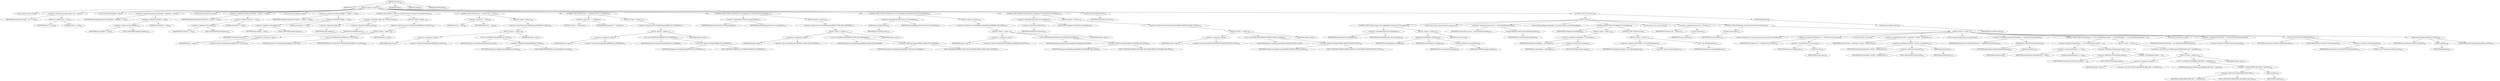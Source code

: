 digraph "execute" {  
"263" [label = <(METHOD,execute)<SUB>258</SUB>> ]
"20" [label = <(PARAM,this)<SUB>258</SUB>> ]
"264" [label = <(BLOCK,&lt;empty&gt;,&lt;empty&gt;)<SUB>258</SUB>> ]
"265" [label = <(LOCAL,boolean hasJar: boolean)> ]
"266" [label = <(&lt;operator&gt;.assignment,boolean hasJar = jar != null)<SUB>260</SUB>> ]
"267" [label = <(IDENTIFIER,hasJar,boolean hasJar = jar != null)<SUB>260</SUB>> ]
"268" [label = <(&lt;operator&gt;.notEquals,jar != null)<SUB>260</SUB>> ]
"269" [label = <(IDENTIFIER,jar,jar != null)<SUB>260</SUB>> ]
"270" [label = <(LITERAL,null,jar != null)<SUB>260</SUB>> ]
"271" [label = <(LOCAL,boolean hasSignedJar: boolean)> ]
"272" [label = <(&lt;operator&gt;.assignment,boolean hasSignedJar = signedjar != null)<SUB>261</SUB>> ]
"273" [label = <(IDENTIFIER,hasSignedJar,boolean hasSignedJar = signedjar != null)<SUB>261</SUB>> ]
"274" [label = <(&lt;operator&gt;.notEquals,signedjar != null)<SUB>261</SUB>> ]
"275" [label = <(&lt;operator&gt;.fieldAccess,this.signedjar)<SUB>261</SUB>> ]
"276" [label = <(IDENTIFIER,this,signedjar != null)<SUB>261</SUB>> ]
"277" [label = <(FIELD_IDENTIFIER,signedjar,signedjar)<SUB>261</SUB>> ]
"278" [label = <(LITERAL,null,signedjar != null)<SUB>261</SUB>> ]
"279" [label = <(LOCAL,boolean hasDestDir: boolean)> ]
"280" [label = <(&lt;operator&gt;.assignment,boolean hasDestDir = destDir != null)<SUB>262</SUB>> ]
"281" [label = <(IDENTIFIER,hasDestDir,boolean hasDestDir = destDir != null)<SUB>262</SUB>> ]
"282" [label = <(&lt;operator&gt;.notEquals,destDir != null)<SUB>262</SUB>> ]
"283" [label = <(&lt;operator&gt;.fieldAccess,this.destDir)<SUB>262</SUB>> ]
"284" [label = <(IDENTIFIER,this,destDir != null)<SUB>262</SUB>> ]
"285" [label = <(FIELD_IDENTIFIER,destDir,destDir)<SUB>262</SUB>> ]
"286" [label = <(LITERAL,null,destDir != null)<SUB>262</SUB>> ]
"287" [label = <(LOCAL,boolean hasMapper: boolean)> ]
"288" [label = <(&lt;operator&gt;.assignment,boolean hasMapper = mapper != null)<SUB>263</SUB>> ]
"289" [label = <(IDENTIFIER,hasMapper,boolean hasMapper = mapper != null)<SUB>263</SUB>> ]
"290" [label = <(&lt;operator&gt;.notEquals,mapper != null)<SUB>263</SUB>> ]
"291" [label = <(&lt;operator&gt;.fieldAccess,this.mapper)<SUB>263</SUB>> ]
"292" [label = <(IDENTIFIER,this,mapper != null)<SUB>263</SUB>> ]
"293" [label = <(FIELD_IDENTIFIER,mapper,mapper)<SUB>263</SUB>> ]
"294" [label = <(LITERAL,null,mapper != null)<SUB>263</SUB>> ]
"295" [label = <(CONTROL_STRUCTURE,if (!hasJar &amp;&amp; !hasResources()),if (!hasJar &amp;&amp; !hasResources()))<SUB>265</SUB>> ]
"296" [label = <(&lt;operator&gt;.logicalAnd,!hasJar &amp;&amp; !hasResources())<SUB>265</SUB>> ]
"297" [label = <(&lt;operator&gt;.logicalNot,!hasJar)<SUB>265</SUB>> ]
"298" [label = <(IDENTIFIER,hasJar,!hasJar)<SUB>265</SUB>> ]
"299" [label = <(&lt;operator&gt;.logicalNot,!hasResources())<SUB>265</SUB>> ]
"300" [label = <(hasResources,hasResources())<SUB>265</SUB>> ]
"19" [label = <(IDENTIFIER,this,hasResources())<SUB>265</SUB>> ]
"301" [label = <(BLOCK,&lt;empty&gt;,&lt;empty&gt;)<SUB>265</SUB>> ]
"302" [label = <(&lt;operator&gt;.throw,throw new BuildException(ERROR_NO_SOURCE);)<SUB>266</SUB>> ]
"303" [label = <(BLOCK,&lt;empty&gt;,&lt;empty&gt;)<SUB>266</SUB>> ]
"304" [label = <(&lt;operator&gt;.assignment,&lt;empty&gt;)> ]
"305" [label = <(IDENTIFIER,$obj1,&lt;empty&gt;)> ]
"306" [label = <(&lt;operator&gt;.alloc,new BuildException(ERROR_NO_SOURCE))<SUB>266</SUB>> ]
"307" [label = <(&lt;init&gt;,new BuildException(ERROR_NO_SOURCE))<SUB>266</SUB>> ]
"308" [label = <(IDENTIFIER,$obj1,new BuildException(ERROR_NO_SOURCE))> ]
"309" [label = <(IDENTIFIER,ERROR_NO_SOURCE,new BuildException(ERROR_NO_SOURCE))<SUB>266</SUB>> ]
"310" [label = <(IDENTIFIER,$obj1,&lt;empty&gt;)> ]
"311" [label = <(CONTROL_STRUCTURE,if (null == alias),if (null == alias))<SUB>268</SUB>> ]
"312" [label = <(&lt;operator&gt;.equals,null == alias)<SUB>268</SUB>> ]
"313" [label = <(LITERAL,null,null == alias)<SUB>268</SUB>> ]
"314" [label = <(IDENTIFIER,alias,null == alias)<SUB>268</SUB>> ]
"315" [label = <(BLOCK,&lt;empty&gt;,&lt;empty&gt;)<SUB>268</SUB>> ]
"316" [label = <(&lt;operator&gt;.throw,throw new BuildException(ERROR_NO_ALIAS);)<SUB>269</SUB>> ]
"317" [label = <(BLOCK,&lt;empty&gt;,&lt;empty&gt;)<SUB>269</SUB>> ]
"318" [label = <(&lt;operator&gt;.assignment,&lt;empty&gt;)> ]
"319" [label = <(IDENTIFIER,$obj2,&lt;empty&gt;)> ]
"320" [label = <(&lt;operator&gt;.alloc,new BuildException(ERROR_NO_ALIAS))<SUB>269</SUB>> ]
"321" [label = <(&lt;init&gt;,new BuildException(ERROR_NO_ALIAS))<SUB>269</SUB>> ]
"322" [label = <(IDENTIFIER,$obj2,new BuildException(ERROR_NO_ALIAS))> ]
"323" [label = <(&lt;operator&gt;.fieldAccess,SignJar.ERROR_NO_ALIAS)<SUB>269</SUB>> ]
"324" [label = <(IDENTIFIER,SignJar,new BuildException(ERROR_NO_ALIAS))<SUB>269</SUB>> ]
"325" [label = <(FIELD_IDENTIFIER,ERROR_NO_ALIAS,ERROR_NO_ALIAS)<SUB>269</SUB>> ]
"326" [label = <(IDENTIFIER,$obj2,&lt;empty&gt;)> ]
"327" [label = <(CONTROL_STRUCTURE,if (null == storepass),if (null == storepass))<SUB>272</SUB>> ]
"328" [label = <(&lt;operator&gt;.equals,null == storepass)<SUB>272</SUB>> ]
"329" [label = <(LITERAL,null,null == storepass)<SUB>272</SUB>> ]
"330" [label = <(IDENTIFIER,storepass,null == storepass)<SUB>272</SUB>> ]
"331" [label = <(BLOCK,&lt;empty&gt;,&lt;empty&gt;)<SUB>272</SUB>> ]
"332" [label = <(&lt;operator&gt;.throw,throw new BuildException(ERROR_NO_STOREPASS);)<SUB>273</SUB>> ]
"333" [label = <(BLOCK,&lt;empty&gt;,&lt;empty&gt;)<SUB>273</SUB>> ]
"334" [label = <(&lt;operator&gt;.assignment,&lt;empty&gt;)> ]
"335" [label = <(IDENTIFIER,$obj3,&lt;empty&gt;)> ]
"336" [label = <(&lt;operator&gt;.alloc,new BuildException(ERROR_NO_STOREPASS))<SUB>273</SUB>> ]
"337" [label = <(&lt;init&gt;,new BuildException(ERROR_NO_STOREPASS))<SUB>273</SUB>> ]
"338" [label = <(IDENTIFIER,$obj3,new BuildException(ERROR_NO_STOREPASS))> ]
"339" [label = <(&lt;operator&gt;.fieldAccess,SignJar.ERROR_NO_STOREPASS)<SUB>273</SUB>> ]
"340" [label = <(IDENTIFIER,SignJar,new BuildException(ERROR_NO_STOREPASS))<SUB>273</SUB>> ]
"341" [label = <(FIELD_IDENTIFIER,ERROR_NO_STOREPASS,ERROR_NO_STOREPASS)<SUB>273</SUB>> ]
"342" [label = <(IDENTIFIER,$obj3,&lt;empty&gt;)> ]
"343" [label = <(CONTROL_STRUCTURE,if (hasDestDir &amp;&amp; hasSignedJar),if (hasDestDir &amp;&amp; hasSignedJar))<SUB>276</SUB>> ]
"344" [label = <(&lt;operator&gt;.logicalAnd,hasDestDir &amp;&amp; hasSignedJar)<SUB>276</SUB>> ]
"345" [label = <(IDENTIFIER,hasDestDir,hasDestDir &amp;&amp; hasSignedJar)<SUB>276</SUB>> ]
"346" [label = <(IDENTIFIER,hasSignedJar,hasDestDir &amp;&amp; hasSignedJar)<SUB>276</SUB>> ]
"347" [label = <(BLOCK,&lt;empty&gt;,&lt;empty&gt;)<SUB>276</SUB>> ]
"348" [label = <(&lt;operator&gt;.throw,throw new BuildException(ERROR_TODIR_AND_SIGNEDJAR);)<SUB>277</SUB>> ]
"349" [label = <(BLOCK,&lt;empty&gt;,&lt;empty&gt;)<SUB>277</SUB>> ]
"350" [label = <(&lt;operator&gt;.assignment,&lt;empty&gt;)> ]
"351" [label = <(IDENTIFIER,$obj4,&lt;empty&gt;)> ]
"352" [label = <(&lt;operator&gt;.alloc,new BuildException(ERROR_TODIR_AND_SIGNEDJAR))<SUB>277</SUB>> ]
"353" [label = <(&lt;init&gt;,new BuildException(ERROR_TODIR_AND_SIGNEDJAR))<SUB>277</SUB>> ]
"354" [label = <(IDENTIFIER,$obj4,new BuildException(ERROR_TODIR_AND_SIGNEDJAR))> ]
"355" [label = <(&lt;operator&gt;.fieldAccess,SignJar.ERROR_TODIR_AND_SIGNEDJAR)<SUB>277</SUB>> ]
"356" [label = <(IDENTIFIER,SignJar,new BuildException(ERROR_TODIR_AND_SIGNEDJAR))<SUB>277</SUB>> ]
"357" [label = <(FIELD_IDENTIFIER,ERROR_TODIR_AND_SIGNEDJAR,ERROR_TODIR_AND_SIGNEDJAR)<SUB>277</SUB>> ]
"358" [label = <(IDENTIFIER,$obj4,&lt;empty&gt;)> ]
"359" [label = <(CONTROL_STRUCTURE,if (hasResources() &amp;&amp; hasSignedJar),if (hasResources() &amp;&amp; hasSignedJar))<SUB>281</SUB>> ]
"360" [label = <(&lt;operator&gt;.logicalAnd,hasResources() &amp;&amp; hasSignedJar)<SUB>281</SUB>> ]
"361" [label = <(hasResources,hasResources())<SUB>281</SUB>> ]
"21" [label = <(IDENTIFIER,this,hasResources())<SUB>281</SUB>> ]
"362" [label = <(IDENTIFIER,hasSignedJar,hasResources() &amp;&amp; hasSignedJar)<SUB>281</SUB>> ]
"363" [label = <(BLOCK,&lt;empty&gt;,&lt;empty&gt;)<SUB>281</SUB>> ]
"364" [label = <(&lt;operator&gt;.throw,throw new BuildException(ERROR_SIGNEDJAR_AND_PATHS);)<SUB>282</SUB>> ]
"365" [label = <(BLOCK,&lt;empty&gt;,&lt;empty&gt;)<SUB>282</SUB>> ]
"366" [label = <(&lt;operator&gt;.assignment,&lt;empty&gt;)> ]
"367" [label = <(IDENTIFIER,$obj5,&lt;empty&gt;)> ]
"368" [label = <(&lt;operator&gt;.alloc,new BuildException(ERROR_SIGNEDJAR_AND_PATHS))<SUB>282</SUB>> ]
"369" [label = <(&lt;init&gt;,new BuildException(ERROR_SIGNEDJAR_AND_PATHS))<SUB>282</SUB>> ]
"370" [label = <(IDENTIFIER,$obj5,new BuildException(ERROR_SIGNEDJAR_AND_PATHS))> ]
"371" [label = <(&lt;operator&gt;.fieldAccess,SignJar.ERROR_SIGNEDJAR_AND_PATHS)<SUB>282</SUB>> ]
"372" [label = <(IDENTIFIER,SignJar,new BuildException(ERROR_SIGNEDJAR_AND_PATHS))<SUB>282</SUB>> ]
"373" [label = <(FIELD_IDENTIFIER,ERROR_SIGNEDJAR_AND_PATHS,ERROR_SIGNEDJAR_AND_PATHS)<SUB>282</SUB>> ]
"374" [label = <(IDENTIFIER,$obj5,&lt;empty&gt;)> ]
"375" [label = <(CONTROL_STRUCTURE,if (!hasDestDir &amp;&amp; hasMapper),if (!hasDestDir &amp;&amp; hasMapper))<SUB>287</SUB>> ]
"376" [label = <(&lt;operator&gt;.logicalAnd,!hasDestDir &amp;&amp; hasMapper)<SUB>287</SUB>> ]
"377" [label = <(&lt;operator&gt;.logicalNot,!hasDestDir)<SUB>287</SUB>> ]
"378" [label = <(IDENTIFIER,hasDestDir,!hasDestDir)<SUB>287</SUB>> ]
"379" [label = <(IDENTIFIER,hasMapper,!hasDestDir &amp;&amp; hasMapper)<SUB>287</SUB>> ]
"380" [label = <(BLOCK,&lt;empty&gt;,&lt;empty&gt;)<SUB>287</SUB>> ]
"381" [label = <(&lt;operator&gt;.throw,throw new BuildException(ERROR_MAPPER_WITHOUT_DEST);)<SUB>288</SUB>> ]
"382" [label = <(BLOCK,&lt;empty&gt;,&lt;empty&gt;)<SUB>288</SUB>> ]
"383" [label = <(&lt;operator&gt;.assignment,&lt;empty&gt;)> ]
"384" [label = <(IDENTIFIER,$obj6,&lt;empty&gt;)> ]
"385" [label = <(&lt;operator&gt;.alloc,new BuildException(ERROR_MAPPER_WITHOUT_DEST))<SUB>288</SUB>> ]
"386" [label = <(&lt;init&gt;,new BuildException(ERROR_MAPPER_WITHOUT_DEST))<SUB>288</SUB>> ]
"387" [label = <(IDENTIFIER,$obj6,new BuildException(ERROR_MAPPER_WITHOUT_DEST))> ]
"388" [label = <(&lt;operator&gt;.fieldAccess,SignJar.ERROR_MAPPER_WITHOUT_DEST)<SUB>288</SUB>> ]
"389" [label = <(IDENTIFIER,SignJar,new BuildException(ERROR_MAPPER_WITHOUT_DEST))<SUB>288</SUB>> ]
"390" [label = <(FIELD_IDENTIFIER,ERROR_MAPPER_WITHOUT_DEST,ERROR_MAPPER_WITHOUT_DEST)<SUB>288</SUB>> ]
"391" [label = <(IDENTIFIER,$obj6,&lt;empty&gt;)> ]
"392" [label = <(beginExecution,beginExecution())<SUB>291</SUB>> ]
"22" [label = <(IDENTIFIER,this,beginExecution())<SUB>291</SUB>> ]
"393" [label = <(CONTROL_STRUCTURE,try,try)<SUB>294</SUB>> ]
"394" [label = <(BLOCK,try,try)<SUB>294</SUB>> ]
"395" [label = <(CONTROL_STRUCTURE,if (hasJar &amp;&amp; hasSignedJar),if (hasJar &amp;&amp; hasSignedJar))<SUB>296</SUB>> ]
"396" [label = <(&lt;operator&gt;.logicalAnd,hasJar &amp;&amp; hasSignedJar)<SUB>296</SUB>> ]
"397" [label = <(IDENTIFIER,hasJar,hasJar &amp;&amp; hasSignedJar)<SUB>296</SUB>> ]
"398" [label = <(IDENTIFIER,hasSignedJar,hasJar &amp;&amp; hasSignedJar)<SUB>296</SUB>> ]
"399" [label = <(BLOCK,&lt;empty&gt;,&lt;empty&gt;)<SUB>296</SUB>> ]
"400" [label = <(signOneJar,signOneJar(jar, signedjar))<SUB>298</SUB>> ]
"23" [label = <(IDENTIFIER,this,signOneJar(jar, signedjar))<SUB>298</SUB>> ]
"401" [label = <(IDENTIFIER,jar,signOneJar(jar, signedjar))<SUB>298</SUB>> ]
"402" [label = <(&lt;operator&gt;.fieldAccess,this.signedjar)<SUB>298</SUB>> ]
"403" [label = <(IDENTIFIER,this,signOneJar(jar, signedjar))<SUB>298</SUB>> ]
"404" [label = <(FIELD_IDENTIFIER,signedjar,signedjar)<SUB>298</SUB>> ]
"405" [label = <(RETURN,return;,return;)<SUB>300</SUB>> ]
"406" [label = <(LOCAL,Path sources: org.apache.tools.ant.types.Path)> ]
"407" [label = <(&lt;operator&gt;.assignment,Path sources = createUnifiedSourcePath())<SUB>306</SUB>> ]
"408" [label = <(IDENTIFIER,sources,Path sources = createUnifiedSourcePath())<SUB>306</SUB>> ]
"409" [label = <(createUnifiedSourcePath,createUnifiedSourcePath())<SUB>306</SUB>> ]
"24" [label = <(IDENTIFIER,this,createUnifiedSourcePath())<SUB>306</SUB>> ]
"26" [label = <(LOCAL,FileNameMapper destMapper: org.apache.tools.ant.util.FileNameMapper)> ]
"410" [label = <(CONTROL_STRUCTURE,if (hasMapper),if (hasMapper))<SUB>309</SUB>> ]
"411" [label = <(IDENTIFIER,hasMapper,if (hasMapper))<SUB>309</SUB>> ]
"412" [label = <(BLOCK,&lt;empty&gt;,&lt;empty&gt;)<SUB>309</SUB>> ]
"413" [label = <(&lt;operator&gt;.assignment,destMapper = this.mapper)<SUB>310</SUB>> ]
"414" [label = <(IDENTIFIER,destMapper,destMapper = this.mapper)<SUB>310</SUB>> ]
"415" [label = <(&lt;operator&gt;.fieldAccess,this.mapper)<SUB>310</SUB>> ]
"416" [label = <(IDENTIFIER,this,destMapper = this.mapper)<SUB>310</SUB>> ]
"417" [label = <(FIELD_IDENTIFIER,mapper,mapper)<SUB>310</SUB>> ]
"418" [label = <(CONTROL_STRUCTURE,else,else)<SUB>311</SUB>> ]
"419" [label = <(BLOCK,&lt;empty&gt;,&lt;empty&gt;)<SUB>311</SUB>> ]
"420" [label = <(&lt;operator&gt;.assignment,destMapper = new IdentityMapper())<SUB>313</SUB>> ]
"421" [label = <(IDENTIFIER,destMapper,destMapper = new IdentityMapper())<SUB>313</SUB>> ]
"422" [label = <(&lt;operator&gt;.alloc,new IdentityMapper())<SUB>313</SUB>> ]
"423" [label = <(&lt;init&gt;,new IdentityMapper())<SUB>313</SUB>> ]
"25" [label = <(IDENTIFIER,destMapper,new IdentityMapper())<SUB>313</SUB>> ]
"424" [label = <(LOCAL,Iterator iter: java.util.Iterator)> ]
"425" [label = <(&lt;operator&gt;.assignment,Iterator iter = iterator())<SUB>321</SUB>> ]
"426" [label = <(IDENTIFIER,iter,Iterator iter = iterator())<SUB>321</SUB>> ]
"427" [label = <(iterator,iterator())<SUB>321</SUB>> ]
"428" [label = <(IDENTIFIER,sources,iterator())<SUB>321</SUB>> ]
"429" [label = <(CONTROL_STRUCTURE,while (iter.hasNext()),while (iter.hasNext()))<SUB>322</SUB>> ]
"430" [label = <(hasNext,iter.hasNext())<SUB>322</SUB>> ]
"431" [label = <(IDENTIFIER,iter,iter.hasNext())<SUB>322</SUB>> ]
"432" [label = <(BLOCK,&lt;empty&gt;,&lt;empty&gt;)<SUB>322</SUB>> ]
"433" [label = <(LOCAL,FileResource fr: org.apache.tools.ant.types.resources.FileResource)> ]
"434" [label = <(&lt;operator&gt;.assignment,FileResource fr = (FileResource) iter.next())<SUB>323</SUB>> ]
"435" [label = <(IDENTIFIER,fr,FileResource fr = (FileResource) iter.next())<SUB>323</SUB>> ]
"436" [label = <(&lt;operator&gt;.cast,(FileResource) iter.next())<SUB>323</SUB>> ]
"437" [label = <(TYPE_REF,FileResource,FileResource)<SUB>323</SUB>> ]
"438" [label = <(next,iter.next())<SUB>323</SUB>> ]
"439" [label = <(IDENTIFIER,iter,iter.next())<SUB>323</SUB>> ]
"440" [label = <(LOCAL,File toDir: java.io.File)> ]
"441" [label = <(&lt;operator&gt;.assignment,File toDir = hasDestDir ? destDir : fr.getBaseDir())<SUB>327</SUB>> ]
"442" [label = <(IDENTIFIER,toDir,File toDir = hasDestDir ? destDir : fr.getBaseDir())<SUB>327</SUB>> ]
"443" [label = <(&lt;operator&gt;.conditional,hasDestDir ? destDir : fr.getBaseDir())<SUB>327</SUB>> ]
"444" [label = <(IDENTIFIER,hasDestDir,hasDestDir ? destDir : fr.getBaseDir())<SUB>327</SUB>> ]
"445" [label = <(&lt;operator&gt;.fieldAccess,this.destDir)<SUB>327</SUB>> ]
"446" [label = <(IDENTIFIER,this,hasDestDir ? destDir : fr.getBaseDir())<SUB>327</SUB>> ]
"447" [label = <(FIELD_IDENTIFIER,destDir,destDir)<SUB>327</SUB>> ]
"448" [label = <(getBaseDir,getBaseDir())<SUB>327</SUB>> ]
"449" [label = <(IDENTIFIER,fr,getBaseDir())<SUB>327</SUB>> ]
"450" [label = <(LOCAL,String[] destFilenames: java.lang.String[])> ]
"451" [label = <(&lt;operator&gt;.assignment,String[] destFilenames = mapFileName(fr.getName()))<SUB>330</SUB>> ]
"452" [label = <(IDENTIFIER,destFilenames,String[] destFilenames = mapFileName(fr.getName()))<SUB>330</SUB>> ]
"453" [label = <(mapFileName,mapFileName(fr.getName()))<SUB>330</SUB>> ]
"454" [label = <(IDENTIFIER,destMapper,mapFileName(fr.getName()))<SUB>330</SUB>> ]
"455" [label = <(getName,getName())<SUB>330</SUB>> ]
"456" [label = <(IDENTIFIER,fr,getName())<SUB>330</SUB>> ]
"457" [label = <(CONTROL_STRUCTURE,if (destFilenames == null || destFilenames.length != 1),if (destFilenames == null || destFilenames.length != 1))<SUB>331</SUB>> ]
"458" [label = <(&lt;operator&gt;.logicalOr,destFilenames == null || destFilenames.length != 1)<SUB>331</SUB>> ]
"459" [label = <(&lt;operator&gt;.equals,destFilenames == null)<SUB>331</SUB>> ]
"460" [label = <(IDENTIFIER,destFilenames,destFilenames == null)<SUB>331</SUB>> ]
"461" [label = <(LITERAL,null,destFilenames == null)<SUB>331</SUB>> ]
"462" [label = <(&lt;operator&gt;.notEquals,destFilenames.length != 1)<SUB>331</SUB>> ]
"463" [label = <(&lt;operator&gt;.fieldAccess,destFilenames.length)<SUB>331</SUB>> ]
"464" [label = <(IDENTIFIER,destFilenames,destFilenames.length != 1)<SUB>331</SUB>> ]
"465" [label = <(FIELD_IDENTIFIER,length,length)<SUB>331</SUB>> ]
"466" [label = <(LITERAL,1,destFilenames.length != 1)<SUB>331</SUB>> ]
"467" [label = <(BLOCK,&lt;empty&gt;,&lt;empty&gt;)<SUB>331</SUB>> ]
"468" [label = <(&lt;operator&gt;.throw,throw new BuildException(ERROR_BAD_MAP + fr.getFile());)<SUB>333</SUB>> ]
"469" [label = <(BLOCK,&lt;empty&gt;,&lt;empty&gt;)<SUB>333</SUB>> ]
"470" [label = <(&lt;operator&gt;.assignment,&lt;empty&gt;)> ]
"471" [label = <(IDENTIFIER,$obj8,&lt;empty&gt;)> ]
"472" [label = <(&lt;operator&gt;.alloc,new BuildException(ERROR_BAD_MAP + fr.getFile()))<SUB>333</SUB>> ]
"473" [label = <(&lt;init&gt;,new BuildException(ERROR_BAD_MAP + fr.getFile()))<SUB>333</SUB>> ]
"474" [label = <(IDENTIFIER,$obj8,new BuildException(ERROR_BAD_MAP + fr.getFile()))> ]
"475" [label = <(&lt;operator&gt;.addition,ERROR_BAD_MAP + fr.getFile())<SUB>333</SUB>> ]
"476" [label = <(&lt;operator&gt;.fieldAccess,SignJar.ERROR_BAD_MAP)<SUB>333</SUB>> ]
"477" [label = <(IDENTIFIER,SignJar,ERROR_BAD_MAP + fr.getFile())<SUB>333</SUB>> ]
"478" [label = <(FIELD_IDENTIFIER,ERROR_BAD_MAP,ERROR_BAD_MAP)<SUB>333</SUB>> ]
"479" [label = <(getFile,getFile())<SUB>333</SUB>> ]
"480" [label = <(IDENTIFIER,fr,getFile())<SUB>333</SUB>> ]
"481" [label = <(IDENTIFIER,$obj8,&lt;empty&gt;)> ]
"28" [label = <(LOCAL,File destFile: java.io.File)> ]
"482" [label = <(&lt;operator&gt;.assignment,File destFile = new File(toDir, destFilenames[0]))<SUB>335</SUB>> ]
"483" [label = <(IDENTIFIER,destFile,File destFile = new File(toDir, destFilenames[0]))<SUB>335</SUB>> ]
"484" [label = <(&lt;operator&gt;.alloc,new File(toDir, destFilenames[0]))<SUB>335</SUB>> ]
"485" [label = <(&lt;init&gt;,new File(toDir, destFilenames[0]))<SUB>335</SUB>> ]
"27" [label = <(IDENTIFIER,destFile,new File(toDir, destFilenames[0]))<SUB>335</SUB>> ]
"486" [label = <(IDENTIFIER,toDir,new File(toDir, destFilenames[0]))<SUB>335</SUB>> ]
"487" [label = <(&lt;operator&gt;.indexAccess,destFilenames[0])<SUB>335</SUB>> ]
"488" [label = <(IDENTIFIER,destFilenames,new File(toDir, destFilenames[0]))<SUB>335</SUB>> ]
"489" [label = <(LITERAL,0,new File(toDir, destFilenames[0]))<SUB>335</SUB>> ]
"490" [label = <(signOneJar,signOneJar(fr.getFile(), destFile))<SUB>336</SUB>> ]
"29" [label = <(IDENTIFIER,this,signOneJar(fr.getFile(), destFile))<SUB>336</SUB>> ]
"491" [label = <(getFile,getFile())<SUB>336</SUB>> ]
"492" [label = <(IDENTIFIER,fr,getFile())<SUB>336</SUB>> ]
"493" [label = <(IDENTIFIER,destFile,signOneJar(fr.getFile(), destFile))<SUB>336</SUB>> ]
"494" [label = <(BLOCK,finally,finally)<SUB>338</SUB>> ]
"495" [label = <(endExecution,endExecution())<SUB>339</SUB>> ]
"30" [label = <(IDENTIFIER,this,endExecution())<SUB>339</SUB>> ]
"496" [label = <(MODIFIER,PUBLIC)> ]
"497" [label = <(MODIFIER,VIRTUAL)> ]
"498" [label = <(METHOD_RETURN,void)<SUB>258</SUB>> ]
  "263" -> "20" 
  "263" -> "264" 
  "263" -> "496" 
  "263" -> "497" 
  "263" -> "498" 
  "264" -> "265" 
  "264" -> "266" 
  "264" -> "271" 
  "264" -> "272" 
  "264" -> "279" 
  "264" -> "280" 
  "264" -> "287" 
  "264" -> "288" 
  "264" -> "295" 
  "264" -> "311" 
  "264" -> "327" 
  "264" -> "343" 
  "264" -> "359" 
  "264" -> "375" 
  "264" -> "392" 
  "264" -> "393" 
  "266" -> "267" 
  "266" -> "268" 
  "268" -> "269" 
  "268" -> "270" 
  "272" -> "273" 
  "272" -> "274" 
  "274" -> "275" 
  "274" -> "278" 
  "275" -> "276" 
  "275" -> "277" 
  "280" -> "281" 
  "280" -> "282" 
  "282" -> "283" 
  "282" -> "286" 
  "283" -> "284" 
  "283" -> "285" 
  "288" -> "289" 
  "288" -> "290" 
  "290" -> "291" 
  "290" -> "294" 
  "291" -> "292" 
  "291" -> "293" 
  "295" -> "296" 
  "295" -> "301" 
  "296" -> "297" 
  "296" -> "299" 
  "297" -> "298" 
  "299" -> "300" 
  "300" -> "19" 
  "301" -> "302" 
  "302" -> "303" 
  "303" -> "304" 
  "303" -> "307" 
  "303" -> "310" 
  "304" -> "305" 
  "304" -> "306" 
  "307" -> "308" 
  "307" -> "309" 
  "311" -> "312" 
  "311" -> "315" 
  "312" -> "313" 
  "312" -> "314" 
  "315" -> "316" 
  "316" -> "317" 
  "317" -> "318" 
  "317" -> "321" 
  "317" -> "326" 
  "318" -> "319" 
  "318" -> "320" 
  "321" -> "322" 
  "321" -> "323" 
  "323" -> "324" 
  "323" -> "325" 
  "327" -> "328" 
  "327" -> "331" 
  "328" -> "329" 
  "328" -> "330" 
  "331" -> "332" 
  "332" -> "333" 
  "333" -> "334" 
  "333" -> "337" 
  "333" -> "342" 
  "334" -> "335" 
  "334" -> "336" 
  "337" -> "338" 
  "337" -> "339" 
  "339" -> "340" 
  "339" -> "341" 
  "343" -> "344" 
  "343" -> "347" 
  "344" -> "345" 
  "344" -> "346" 
  "347" -> "348" 
  "348" -> "349" 
  "349" -> "350" 
  "349" -> "353" 
  "349" -> "358" 
  "350" -> "351" 
  "350" -> "352" 
  "353" -> "354" 
  "353" -> "355" 
  "355" -> "356" 
  "355" -> "357" 
  "359" -> "360" 
  "359" -> "363" 
  "360" -> "361" 
  "360" -> "362" 
  "361" -> "21" 
  "363" -> "364" 
  "364" -> "365" 
  "365" -> "366" 
  "365" -> "369" 
  "365" -> "374" 
  "366" -> "367" 
  "366" -> "368" 
  "369" -> "370" 
  "369" -> "371" 
  "371" -> "372" 
  "371" -> "373" 
  "375" -> "376" 
  "375" -> "380" 
  "376" -> "377" 
  "376" -> "379" 
  "377" -> "378" 
  "380" -> "381" 
  "381" -> "382" 
  "382" -> "383" 
  "382" -> "386" 
  "382" -> "391" 
  "383" -> "384" 
  "383" -> "385" 
  "386" -> "387" 
  "386" -> "388" 
  "388" -> "389" 
  "388" -> "390" 
  "392" -> "22" 
  "393" -> "394" 
  "393" -> "494" 
  "394" -> "395" 
  "394" -> "406" 
  "394" -> "407" 
  "394" -> "26" 
  "394" -> "410" 
  "394" -> "424" 
  "394" -> "425" 
  "394" -> "429" 
  "395" -> "396" 
  "395" -> "399" 
  "396" -> "397" 
  "396" -> "398" 
  "399" -> "400" 
  "399" -> "405" 
  "400" -> "23" 
  "400" -> "401" 
  "400" -> "402" 
  "402" -> "403" 
  "402" -> "404" 
  "407" -> "408" 
  "407" -> "409" 
  "409" -> "24" 
  "410" -> "411" 
  "410" -> "412" 
  "410" -> "418" 
  "412" -> "413" 
  "413" -> "414" 
  "413" -> "415" 
  "415" -> "416" 
  "415" -> "417" 
  "418" -> "419" 
  "419" -> "420" 
  "419" -> "423" 
  "420" -> "421" 
  "420" -> "422" 
  "423" -> "25" 
  "425" -> "426" 
  "425" -> "427" 
  "427" -> "428" 
  "429" -> "430" 
  "429" -> "432" 
  "430" -> "431" 
  "432" -> "433" 
  "432" -> "434" 
  "432" -> "440" 
  "432" -> "441" 
  "432" -> "450" 
  "432" -> "451" 
  "432" -> "457" 
  "432" -> "28" 
  "432" -> "482" 
  "432" -> "485" 
  "432" -> "490" 
  "434" -> "435" 
  "434" -> "436" 
  "436" -> "437" 
  "436" -> "438" 
  "438" -> "439" 
  "441" -> "442" 
  "441" -> "443" 
  "443" -> "444" 
  "443" -> "445" 
  "443" -> "448" 
  "445" -> "446" 
  "445" -> "447" 
  "448" -> "449" 
  "451" -> "452" 
  "451" -> "453" 
  "453" -> "454" 
  "453" -> "455" 
  "455" -> "456" 
  "457" -> "458" 
  "457" -> "467" 
  "458" -> "459" 
  "458" -> "462" 
  "459" -> "460" 
  "459" -> "461" 
  "462" -> "463" 
  "462" -> "466" 
  "463" -> "464" 
  "463" -> "465" 
  "467" -> "468" 
  "468" -> "469" 
  "469" -> "470" 
  "469" -> "473" 
  "469" -> "481" 
  "470" -> "471" 
  "470" -> "472" 
  "473" -> "474" 
  "473" -> "475" 
  "475" -> "476" 
  "475" -> "479" 
  "476" -> "477" 
  "476" -> "478" 
  "479" -> "480" 
  "482" -> "483" 
  "482" -> "484" 
  "485" -> "27" 
  "485" -> "486" 
  "485" -> "487" 
  "487" -> "488" 
  "487" -> "489" 
  "490" -> "29" 
  "490" -> "491" 
  "490" -> "493" 
  "491" -> "492" 
  "494" -> "495" 
  "495" -> "30" 
}
